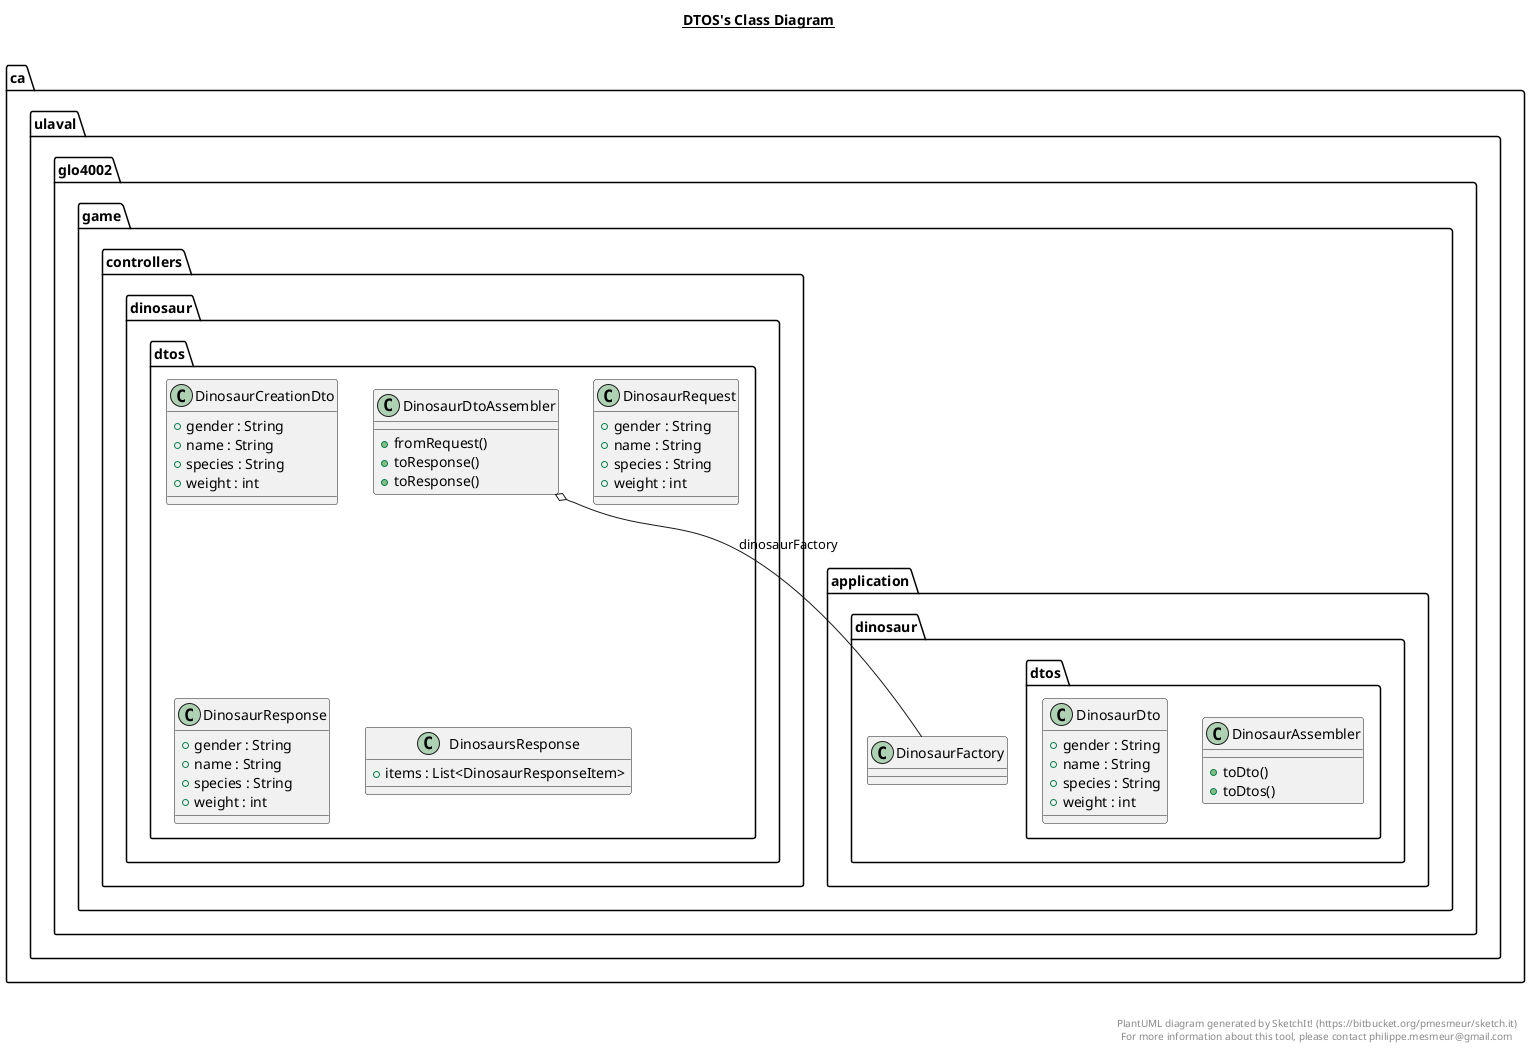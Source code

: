 @startuml

title __DTOS's Class Diagram__\n

    namespace ca.ulaval.glo4002.game {
      namespace controllers.dinosaur {
        namespace dtos {
          class ca.ulaval.glo4002.game.application.dinosaur.dtos.DinosaurAssembler {
              + toDto()
              + toDtos()
          }
        }
      }
    }
  

    namespace ca.ulaval.glo4002.game {
      namespace controllers.dinosaur {
        namespace dtos {
          class ca.ulaval.glo4002.game.controllers.dinosaur.dtos.DinosaurCreationDto {
              + gender : String
              + name : String
              + species : String
              + weight : int
          }
        }
      }
    }
  

    namespace ca.ulaval.glo4002.game {
      namespace controllers.dinosaur {
        namespace dtos {
          class ca.ulaval.glo4002.game.application.dinosaur.dtos.DinosaurDto {
              + gender : String
              + name : String
              + species : String
              + weight : int
          }
        }
      }
    }
  

    namespace ca.ulaval.glo4002.game {
      namespace controllers.dinosaur {
        namespace dtos {
          class ca.ulaval.glo4002.game.controllers.dinosaur.dtos.DinosaurDtoAssembler {
              + fromRequest()
              + toResponse()
              + toResponse()
          }
        }
      }
    }
  

    namespace ca.ulaval.glo4002.game {
      namespace controllers.dinosaur {
        namespace dtos {
          class ca.ulaval.glo4002.game.controllers.dinosaur.dtos.DinosaurRequest {
              + gender : String
              + name : String
              + species : String
              + weight : int
          }
        }
      }
    }

    namespace ca.ulaval.glo4002.game {
      namespace controllers.dinosaur {
        namespace dtos {
          class ca.ulaval.glo4002.game.controllers.dinosaur.dtos.DinosaurResponse {
              + gender : String
              + name : String
              + species : String
              + weight : int
          }
        }
      }
    }
  

    namespace ca.ulaval.glo4002.game {
      namespace controllers.dinosaur {
        namespace dtos {
          class ca.ulaval.glo4002.game.controllers.dinosaur.dtos.DinosaursResponse {
              + items : List<DinosaurResponseItem>
          }
        }
      }
    }
  

  ca.ulaval.glo4002.game.controllers.dinosaur.dtos.DinosaurDtoAssembler o-- ca.ulaval.glo4002.game.application.dinosaur.DinosaurFactory : dinosaurFactory


right footer


PlantUML diagram generated by SketchIt! (https://bitbucket.org/pmesmeur/sketch.it)
For more information about this tool, please contact philippe.mesmeur@gmail.com
endfooter

@enduml
